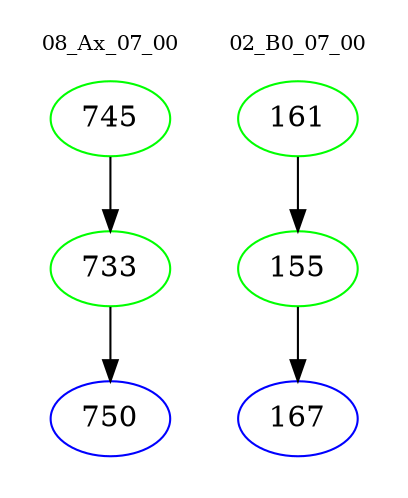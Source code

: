 digraph{
subgraph cluster_0 {
color = white
label = "08_Ax_07_00";
fontsize=10;
T0_745 [label="745", color="green"]
T0_745 -> T0_733 [color="black"]
T0_733 [label="733", color="green"]
T0_733 -> T0_750 [color="black"]
T0_750 [label="750", color="blue"]
}
subgraph cluster_1 {
color = white
label = "02_B0_07_00";
fontsize=10;
T1_161 [label="161", color="green"]
T1_161 -> T1_155 [color="black"]
T1_155 [label="155", color="green"]
T1_155 -> T1_167 [color="black"]
T1_167 [label="167", color="blue"]
}
}

